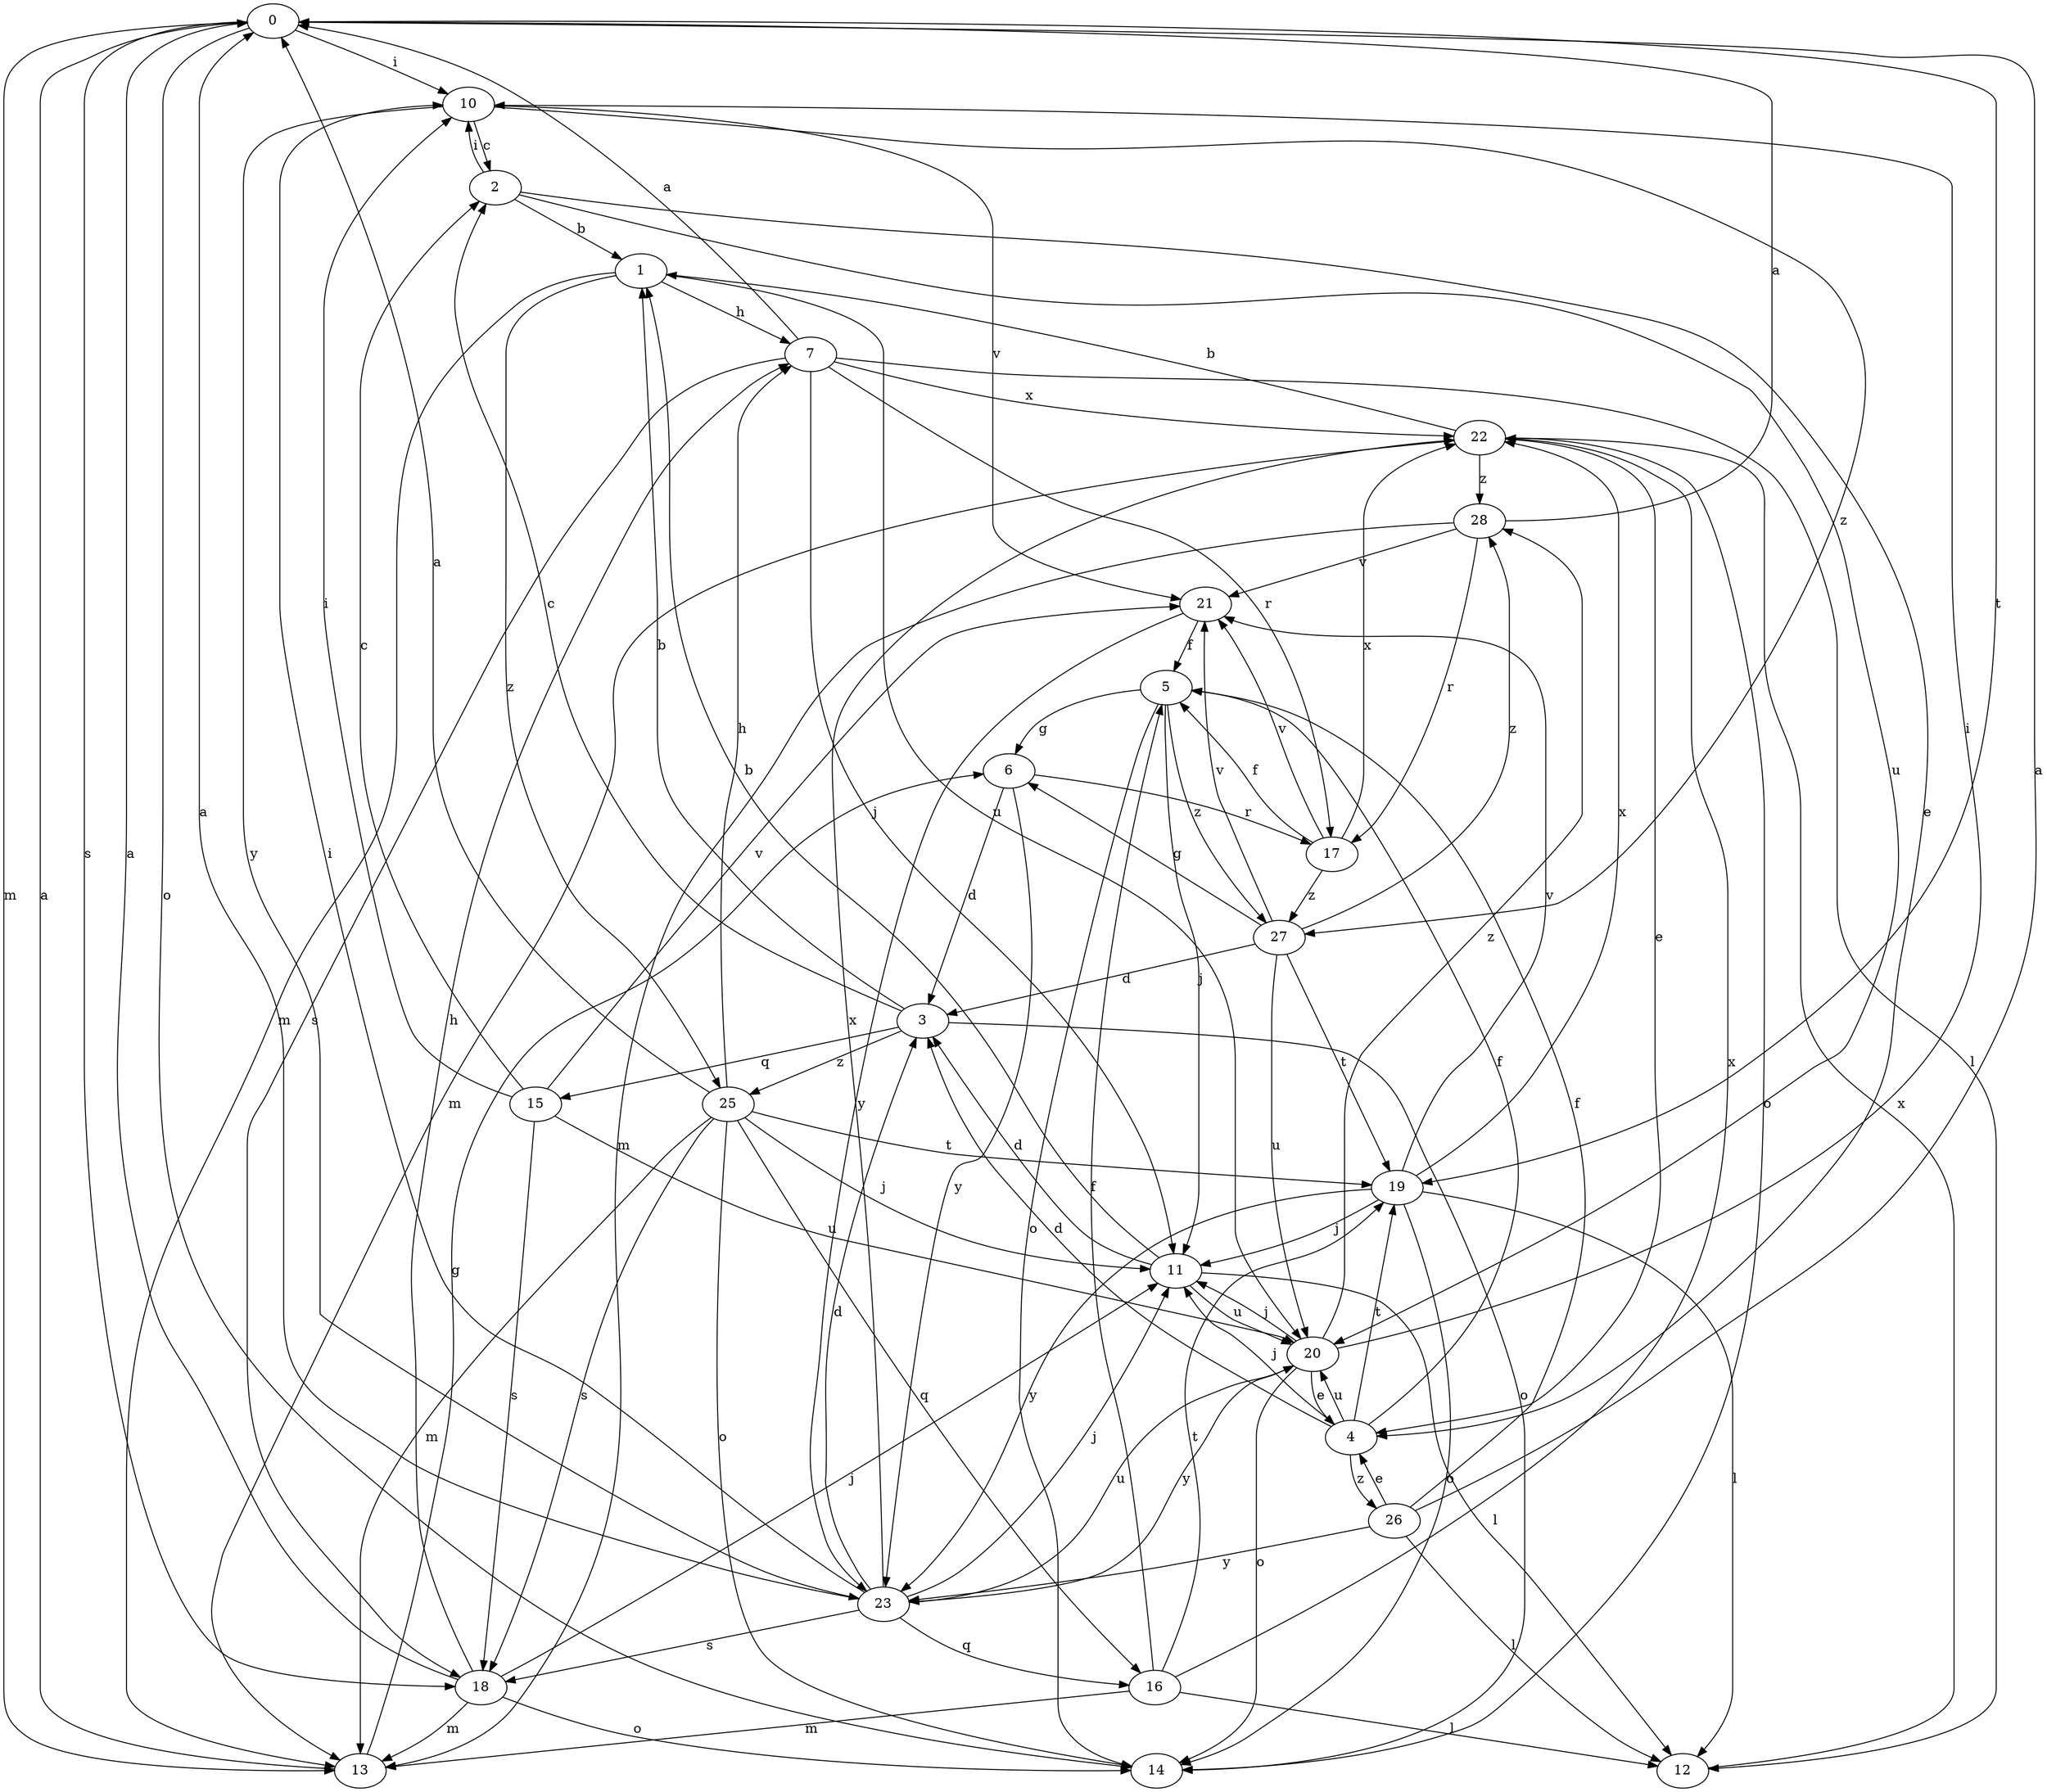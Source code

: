 strict digraph  {
0;
1;
2;
3;
4;
5;
6;
7;
10;
11;
12;
13;
14;
15;
16;
17;
18;
19;
20;
21;
22;
23;
25;
26;
27;
28;
0 -> 10  [label=i];
0 -> 13  [label=m];
0 -> 14  [label=o];
0 -> 18  [label=s];
0 -> 19  [label=t];
1 -> 7  [label=h];
1 -> 13  [label=m];
1 -> 20  [label=u];
1 -> 25  [label=z];
2 -> 1  [label=b];
2 -> 4  [label=e];
2 -> 10  [label=i];
2 -> 20  [label=u];
3 -> 1  [label=b];
3 -> 2  [label=c];
3 -> 14  [label=o];
3 -> 15  [label=q];
3 -> 25  [label=z];
4 -> 3  [label=d];
4 -> 5  [label=f];
4 -> 11  [label=j];
4 -> 19  [label=t];
4 -> 20  [label=u];
4 -> 26  [label=z];
5 -> 6  [label=g];
5 -> 11  [label=j];
5 -> 14  [label=o];
5 -> 27  [label=z];
6 -> 3  [label=d];
6 -> 17  [label=r];
6 -> 23  [label=y];
7 -> 0  [label=a];
7 -> 11  [label=j];
7 -> 12  [label=l];
7 -> 17  [label=r];
7 -> 18  [label=s];
7 -> 22  [label=x];
10 -> 2  [label=c];
10 -> 21  [label=v];
10 -> 23  [label=y];
10 -> 27  [label=z];
11 -> 1  [label=b];
11 -> 3  [label=d];
11 -> 12  [label=l];
11 -> 20  [label=u];
12 -> 22  [label=x];
13 -> 0  [label=a];
13 -> 6  [label=g];
15 -> 2  [label=c];
15 -> 10  [label=i];
15 -> 18  [label=s];
15 -> 20  [label=u];
15 -> 21  [label=v];
16 -> 5  [label=f];
16 -> 12  [label=l];
16 -> 13  [label=m];
16 -> 19  [label=t];
16 -> 22  [label=x];
17 -> 5  [label=f];
17 -> 21  [label=v];
17 -> 22  [label=x];
17 -> 27  [label=z];
18 -> 0  [label=a];
18 -> 7  [label=h];
18 -> 11  [label=j];
18 -> 13  [label=m];
18 -> 14  [label=o];
19 -> 11  [label=j];
19 -> 12  [label=l];
19 -> 14  [label=o];
19 -> 21  [label=v];
19 -> 22  [label=x];
19 -> 23  [label=y];
20 -> 4  [label=e];
20 -> 10  [label=i];
20 -> 11  [label=j];
20 -> 14  [label=o];
20 -> 23  [label=y];
20 -> 28  [label=z];
21 -> 5  [label=f];
21 -> 23  [label=y];
22 -> 1  [label=b];
22 -> 4  [label=e];
22 -> 13  [label=m];
22 -> 14  [label=o];
22 -> 28  [label=z];
23 -> 0  [label=a];
23 -> 3  [label=d];
23 -> 10  [label=i];
23 -> 11  [label=j];
23 -> 16  [label=q];
23 -> 18  [label=s];
23 -> 20  [label=u];
23 -> 22  [label=x];
25 -> 0  [label=a];
25 -> 7  [label=h];
25 -> 11  [label=j];
25 -> 13  [label=m];
25 -> 14  [label=o];
25 -> 16  [label=q];
25 -> 18  [label=s];
25 -> 19  [label=t];
26 -> 0  [label=a];
26 -> 4  [label=e];
26 -> 5  [label=f];
26 -> 12  [label=l];
26 -> 23  [label=y];
27 -> 3  [label=d];
27 -> 6  [label=g];
27 -> 19  [label=t];
27 -> 20  [label=u];
27 -> 21  [label=v];
27 -> 28  [label=z];
28 -> 0  [label=a];
28 -> 13  [label=m];
28 -> 17  [label=r];
28 -> 21  [label=v];
}
